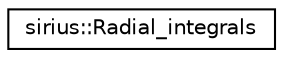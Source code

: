 digraph "Graphical Class Hierarchy"
{
 // INTERACTIVE_SVG=YES
  edge [fontname="Helvetica",fontsize="10",labelfontname="Helvetica",labelfontsize="10"];
  node [fontname="Helvetica",fontsize="10",shape=record];
  rankdir="LR";
  Node1 [label="sirius::Radial_integrals",height=0.2,width=0.4,color="black", fillcolor="white", style="filled",URL="$classsirius_1_1_radial__integrals.html"];
}
